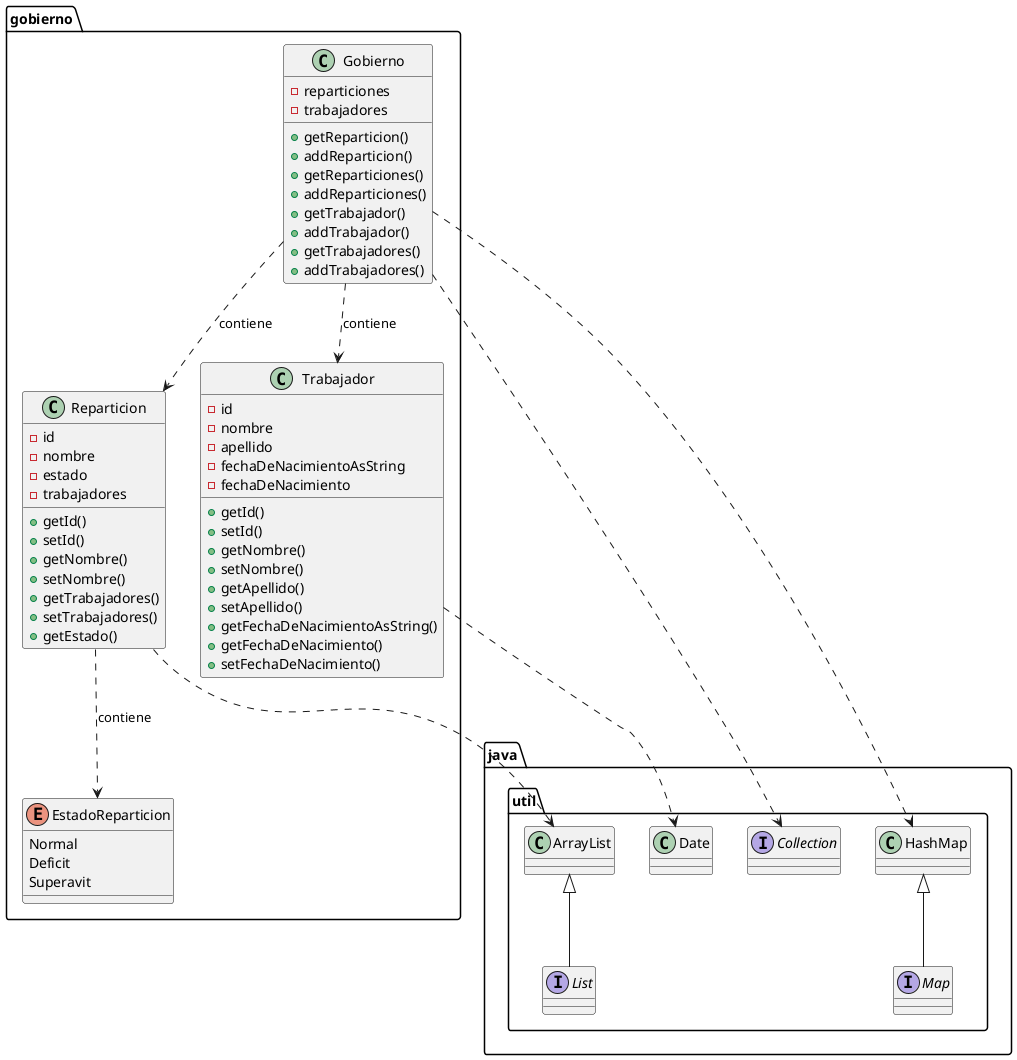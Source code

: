 @startuml
class gobierno.Gobierno {
    -reparticiones
    -trabajadores
    
    +getReparticion()
    +addReparticion()
    +getReparticiones()
    +addReparticiones()
    +getTrabajador()
    +addTrabajador()
    +getTrabajadores()
    +addTrabajadores()
}
class gobierno.Reparticion {
    -id
    -nombre
    -estado
    -trabajadores

    +getId()
    +setId()
    +getNombre()
    +setNombre()
    +getTrabajadores()
    +setTrabajadores()
    +getEstado()
}
enum gobierno.EstadoReparticion {
    Normal
    Deficit
    Superavit
}
class gobierno.Trabajador {
    -id
    -nombre
    -apellido
    -fechaDeNacimientoAsString
    -fechaDeNacimiento

    +getId()
    +setId()
    +getNombre()
    +setNombre()
    +getApellido()
    +setApellido()
    +getFechaDeNacimientoAsString()
    +getFechaDeNacimiento()
    +setFechaDeNacimiento()
}

class java.util.Date

interface java.util.List
class java.util.ArrayList
java.util.ArrayList <|-- java.util.List

interface java.util.Collection
interface java.util.Map
class java.util.HashMap
java.util.HashMap <|-- java.util.Map

gobierno.Gobierno ..> gobierno.Reparticion : "contiene"
gobierno.Gobierno ..> gobierno.Trabajador : "contiene"
gobierno.Gobierno ..> java.util.Collection
gobierno.Gobierno ..> java.util.HashMap
gobierno.Reparticion ..> gobierno.EstadoReparticion : "contiene"
gobierno.Reparticion ..> java.util.ArrayList
gobierno.Trabajador ..> java.util.Date



@enduml